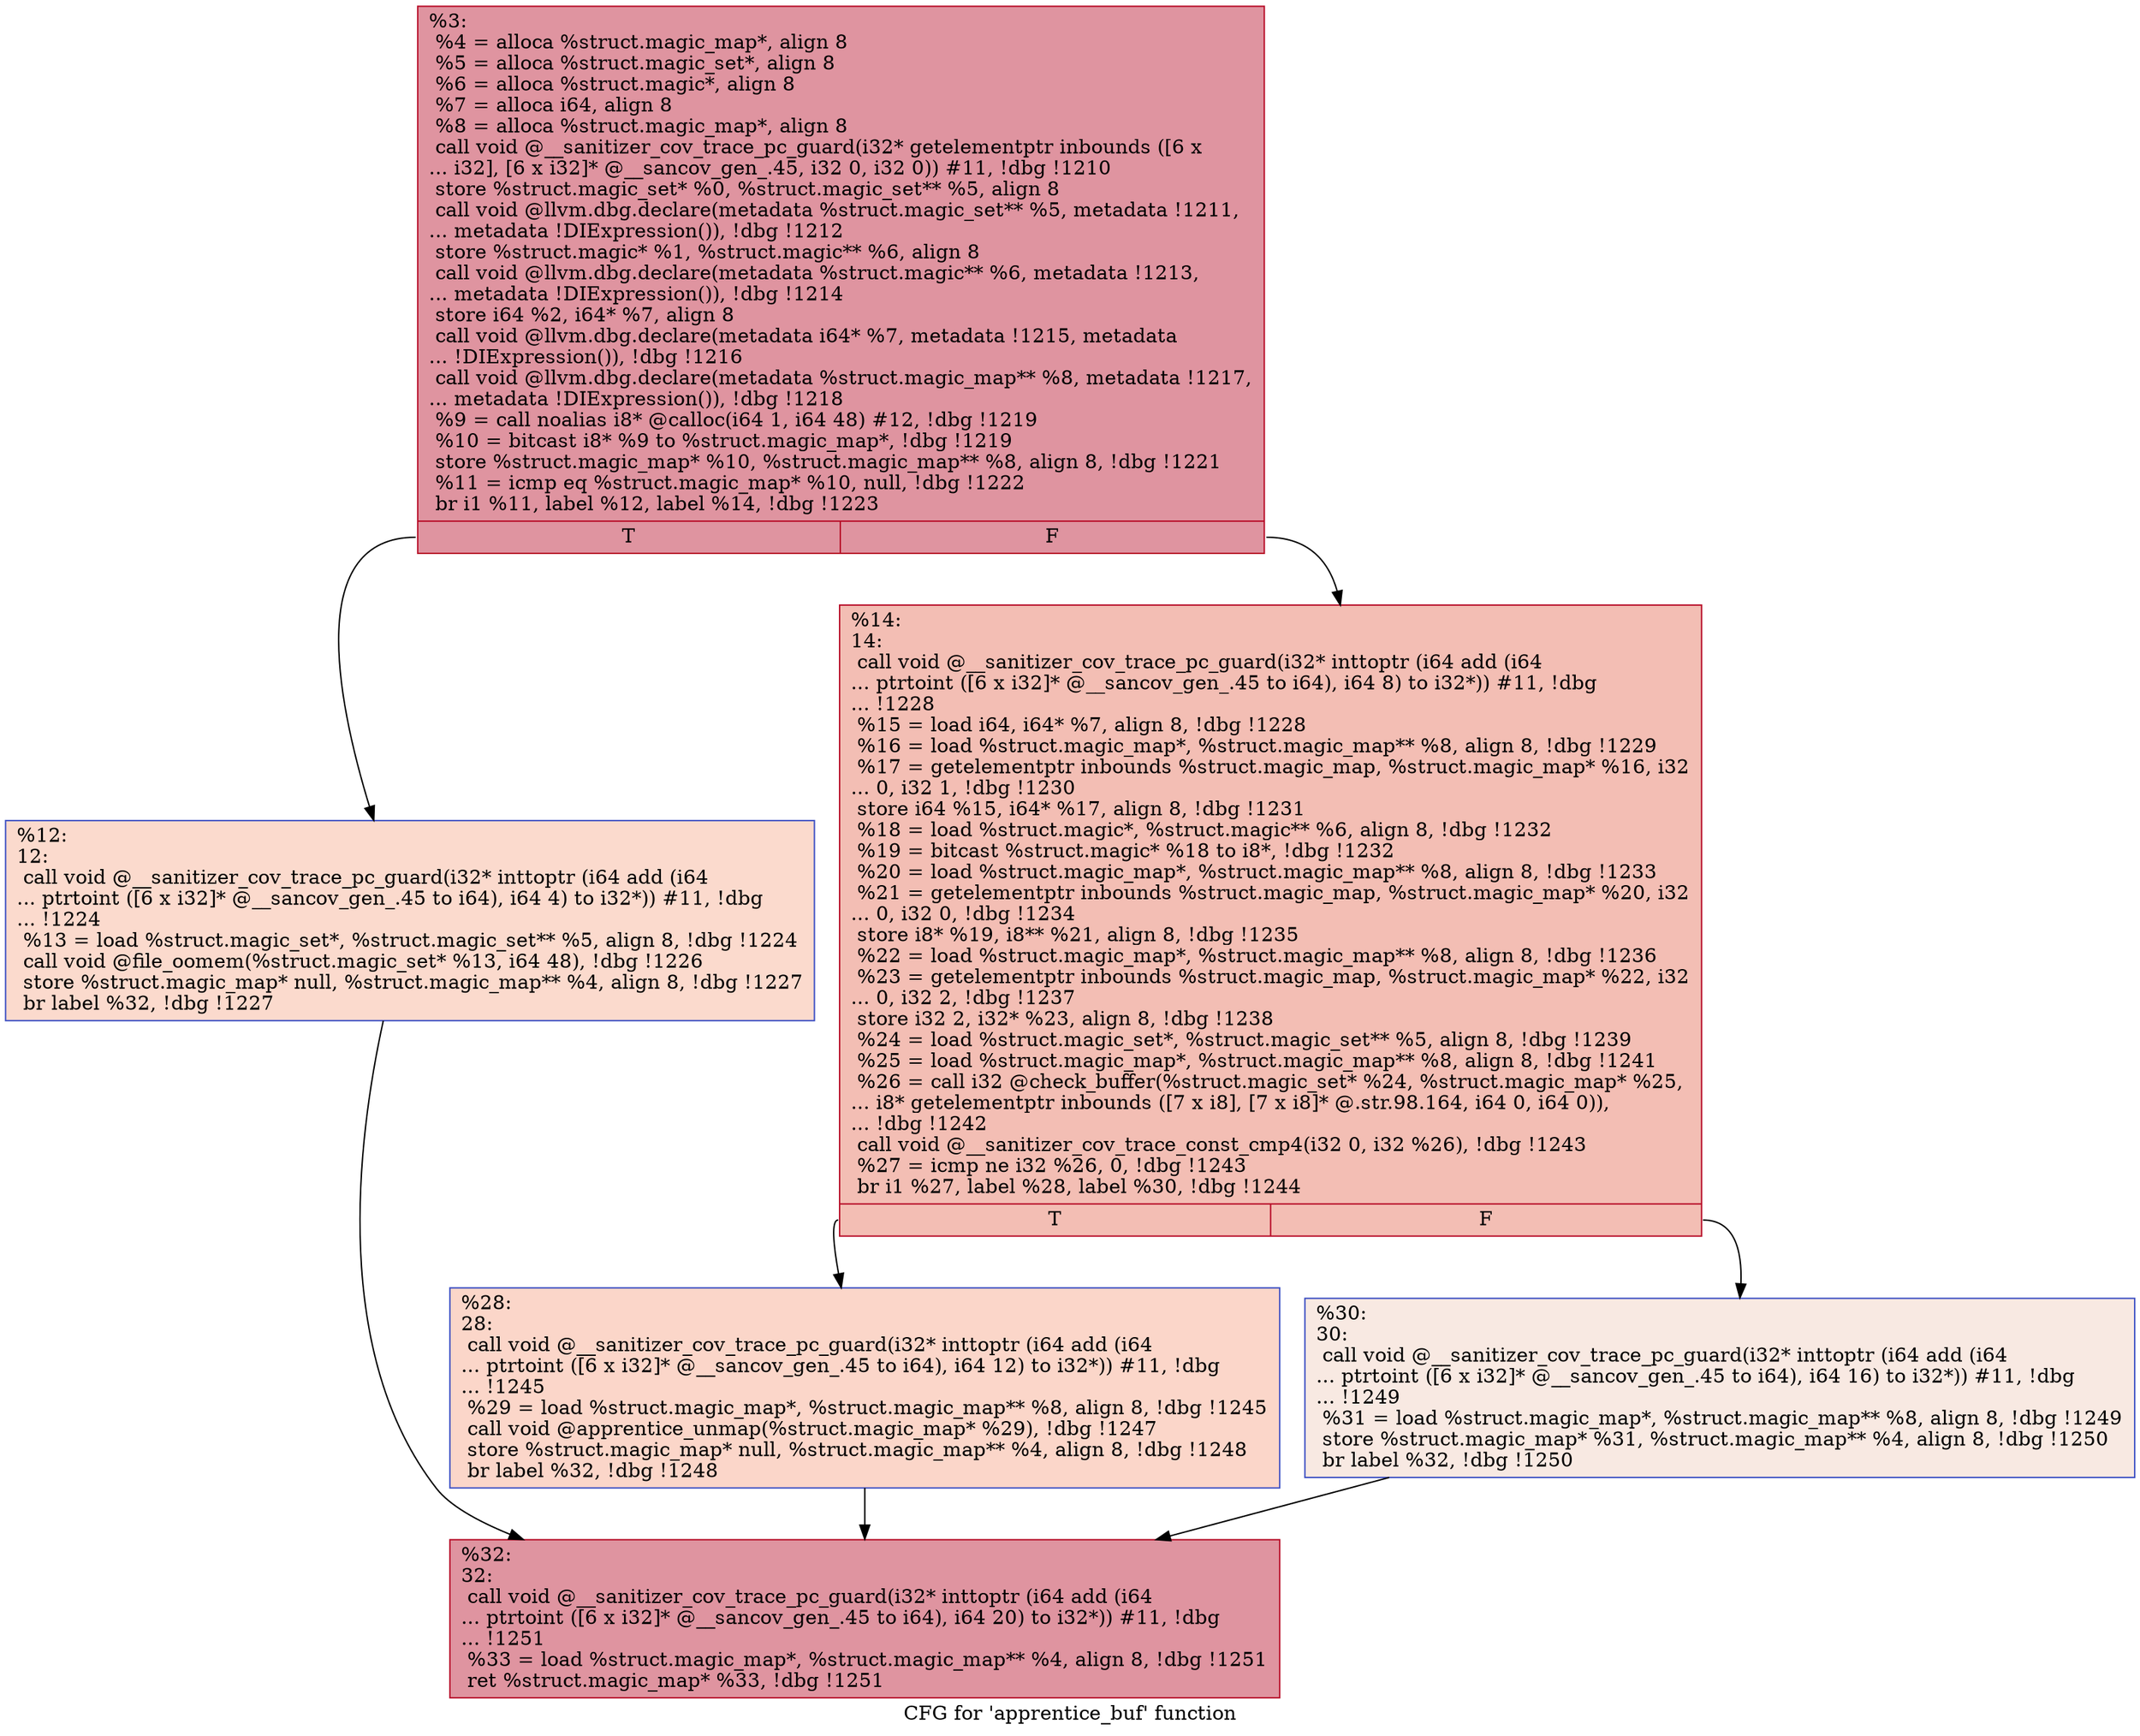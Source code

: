 digraph "CFG for 'apprentice_buf' function" {
	label="CFG for 'apprentice_buf' function";

	Node0x5573ac407980 [shape=record,color="#b70d28ff", style=filled, fillcolor="#b70d2870",label="{%3:\l  %4 = alloca %struct.magic_map*, align 8\l  %5 = alloca %struct.magic_set*, align 8\l  %6 = alloca %struct.magic*, align 8\l  %7 = alloca i64, align 8\l  %8 = alloca %struct.magic_map*, align 8\l  call void @__sanitizer_cov_trace_pc_guard(i32* getelementptr inbounds ([6 x\l... i32], [6 x i32]* @__sancov_gen_.45, i32 0, i32 0)) #11, !dbg !1210\l  store %struct.magic_set* %0, %struct.magic_set** %5, align 8\l  call void @llvm.dbg.declare(metadata %struct.magic_set** %5, metadata !1211,\l... metadata !DIExpression()), !dbg !1212\l  store %struct.magic* %1, %struct.magic** %6, align 8\l  call void @llvm.dbg.declare(metadata %struct.magic** %6, metadata !1213,\l... metadata !DIExpression()), !dbg !1214\l  store i64 %2, i64* %7, align 8\l  call void @llvm.dbg.declare(metadata i64* %7, metadata !1215, metadata\l... !DIExpression()), !dbg !1216\l  call void @llvm.dbg.declare(metadata %struct.magic_map** %8, metadata !1217,\l... metadata !DIExpression()), !dbg !1218\l  %9 = call noalias i8* @calloc(i64 1, i64 48) #12, !dbg !1219\l  %10 = bitcast i8* %9 to %struct.magic_map*, !dbg !1219\l  store %struct.magic_map* %10, %struct.magic_map** %8, align 8, !dbg !1221\l  %11 = icmp eq %struct.magic_map* %10, null, !dbg !1222\l  br i1 %11, label %12, label %14, !dbg !1223\l|{<s0>T|<s1>F}}"];
	Node0x5573ac407980:s0 -> Node0x5573ac409150;
	Node0x5573ac407980:s1 -> Node0x5573ac4091a0;
	Node0x5573ac409150 [shape=record,color="#3d50c3ff", style=filled, fillcolor="#f7ac8e70",label="{%12:\l12:                                               \l  call void @__sanitizer_cov_trace_pc_guard(i32* inttoptr (i64 add (i64\l... ptrtoint ([6 x i32]* @__sancov_gen_.45 to i64), i64 4) to i32*)) #11, !dbg\l... !1224\l  %13 = load %struct.magic_set*, %struct.magic_set** %5, align 8, !dbg !1224\l  call void @file_oomem(%struct.magic_set* %13, i64 48), !dbg !1226\l  store %struct.magic_map* null, %struct.magic_map** %4, align 8, !dbg !1227\l  br label %32, !dbg !1227\l}"];
	Node0x5573ac409150 -> Node0x5573ac409290;
	Node0x5573ac4091a0 [shape=record,color="#b70d28ff", style=filled, fillcolor="#e36c5570",label="{%14:\l14:                                               \l  call void @__sanitizer_cov_trace_pc_guard(i32* inttoptr (i64 add (i64\l... ptrtoint ([6 x i32]* @__sancov_gen_.45 to i64), i64 8) to i32*)) #11, !dbg\l... !1228\l  %15 = load i64, i64* %7, align 8, !dbg !1228\l  %16 = load %struct.magic_map*, %struct.magic_map** %8, align 8, !dbg !1229\l  %17 = getelementptr inbounds %struct.magic_map, %struct.magic_map* %16, i32\l... 0, i32 1, !dbg !1230\l  store i64 %15, i64* %17, align 8, !dbg !1231\l  %18 = load %struct.magic*, %struct.magic** %6, align 8, !dbg !1232\l  %19 = bitcast %struct.magic* %18 to i8*, !dbg !1232\l  %20 = load %struct.magic_map*, %struct.magic_map** %8, align 8, !dbg !1233\l  %21 = getelementptr inbounds %struct.magic_map, %struct.magic_map* %20, i32\l... 0, i32 0, !dbg !1234\l  store i8* %19, i8** %21, align 8, !dbg !1235\l  %22 = load %struct.magic_map*, %struct.magic_map** %8, align 8, !dbg !1236\l  %23 = getelementptr inbounds %struct.magic_map, %struct.magic_map* %22, i32\l... 0, i32 2, !dbg !1237\l  store i32 2, i32* %23, align 8, !dbg !1238\l  %24 = load %struct.magic_set*, %struct.magic_set** %5, align 8, !dbg !1239\l  %25 = load %struct.magic_map*, %struct.magic_map** %8, align 8, !dbg !1241\l  %26 = call i32 @check_buffer(%struct.magic_set* %24, %struct.magic_map* %25,\l... i8* getelementptr inbounds ([7 x i8], [7 x i8]* @.str.98.164, i64 0, i64 0)),\l... !dbg !1242\l  call void @__sanitizer_cov_trace_const_cmp4(i32 0, i32 %26), !dbg !1243\l  %27 = icmp ne i32 %26, 0, !dbg !1243\l  br i1 %27, label %28, label %30, !dbg !1244\l|{<s0>T|<s1>F}}"];
	Node0x5573ac4091a0:s0 -> Node0x5573ac4091f0;
	Node0x5573ac4091a0:s1 -> Node0x5573ac409240;
	Node0x5573ac4091f0 [shape=record,color="#3d50c3ff", style=filled, fillcolor="#f6a38570",label="{%28:\l28:                                               \l  call void @__sanitizer_cov_trace_pc_guard(i32* inttoptr (i64 add (i64\l... ptrtoint ([6 x i32]* @__sancov_gen_.45 to i64), i64 12) to i32*)) #11, !dbg\l... !1245\l  %29 = load %struct.magic_map*, %struct.magic_map** %8, align 8, !dbg !1245\l  call void @apprentice_unmap(%struct.magic_map* %29), !dbg !1247\l  store %struct.magic_map* null, %struct.magic_map** %4, align 8, !dbg !1248\l  br label %32, !dbg !1248\l}"];
	Node0x5573ac4091f0 -> Node0x5573ac409290;
	Node0x5573ac409240 [shape=record,color="#3d50c3ff", style=filled, fillcolor="#efcebd70",label="{%30:\l30:                                               \l  call void @__sanitizer_cov_trace_pc_guard(i32* inttoptr (i64 add (i64\l... ptrtoint ([6 x i32]* @__sancov_gen_.45 to i64), i64 16) to i32*)) #11, !dbg\l... !1249\l  %31 = load %struct.magic_map*, %struct.magic_map** %8, align 8, !dbg !1249\l  store %struct.magic_map* %31, %struct.magic_map** %4, align 8, !dbg !1250\l  br label %32, !dbg !1250\l}"];
	Node0x5573ac409240 -> Node0x5573ac409290;
	Node0x5573ac409290 [shape=record,color="#b70d28ff", style=filled, fillcolor="#b70d2870",label="{%32:\l32:                                               \l  call void @__sanitizer_cov_trace_pc_guard(i32* inttoptr (i64 add (i64\l... ptrtoint ([6 x i32]* @__sancov_gen_.45 to i64), i64 20) to i32*)) #11, !dbg\l... !1251\l  %33 = load %struct.magic_map*, %struct.magic_map** %4, align 8, !dbg !1251\l  ret %struct.magic_map* %33, !dbg !1251\l}"];
}
